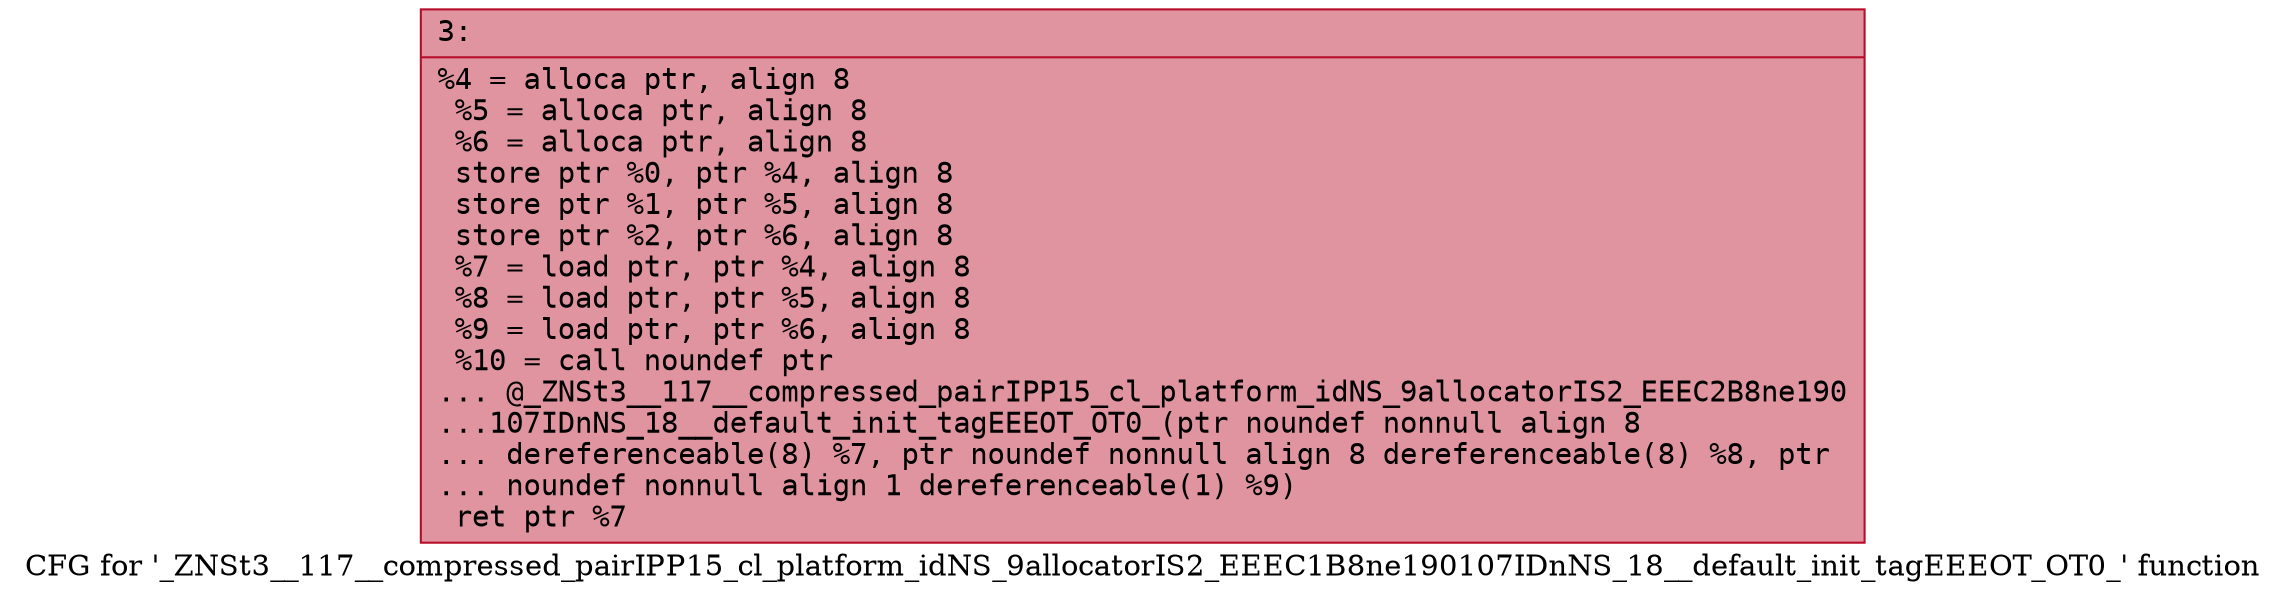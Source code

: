 digraph "CFG for '_ZNSt3__117__compressed_pairIPP15_cl_platform_idNS_9allocatorIS2_EEEC1B8ne190107IDnNS_18__default_init_tagEEEOT_OT0_' function" {
	label="CFG for '_ZNSt3__117__compressed_pairIPP15_cl_platform_idNS_9allocatorIS2_EEEC1B8ne190107IDnNS_18__default_init_tagEEEOT_OT0_' function";

	Node0x600000633610 [shape=record,color="#b70d28ff", style=filled, fillcolor="#b70d2870" fontname="Courier",label="{3:\l|  %4 = alloca ptr, align 8\l  %5 = alloca ptr, align 8\l  %6 = alloca ptr, align 8\l  store ptr %0, ptr %4, align 8\l  store ptr %1, ptr %5, align 8\l  store ptr %2, ptr %6, align 8\l  %7 = load ptr, ptr %4, align 8\l  %8 = load ptr, ptr %5, align 8\l  %9 = load ptr, ptr %6, align 8\l  %10 = call noundef ptr\l... @_ZNSt3__117__compressed_pairIPP15_cl_platform_idNS_9allocatorIS2_EEEC2B8ne190\l...107IDnNS_18__default_init_tagEEEOT_OT0_(ptr noundef nonnull align 8\l... dereferenceable(8) %7, ptr noundef nonnull align 8 dereferenceable(8) %8, ptr\l... noundef nonnull align 1 dereferenceable(1) %9)\l  ret ptr %7\l}"];
}
